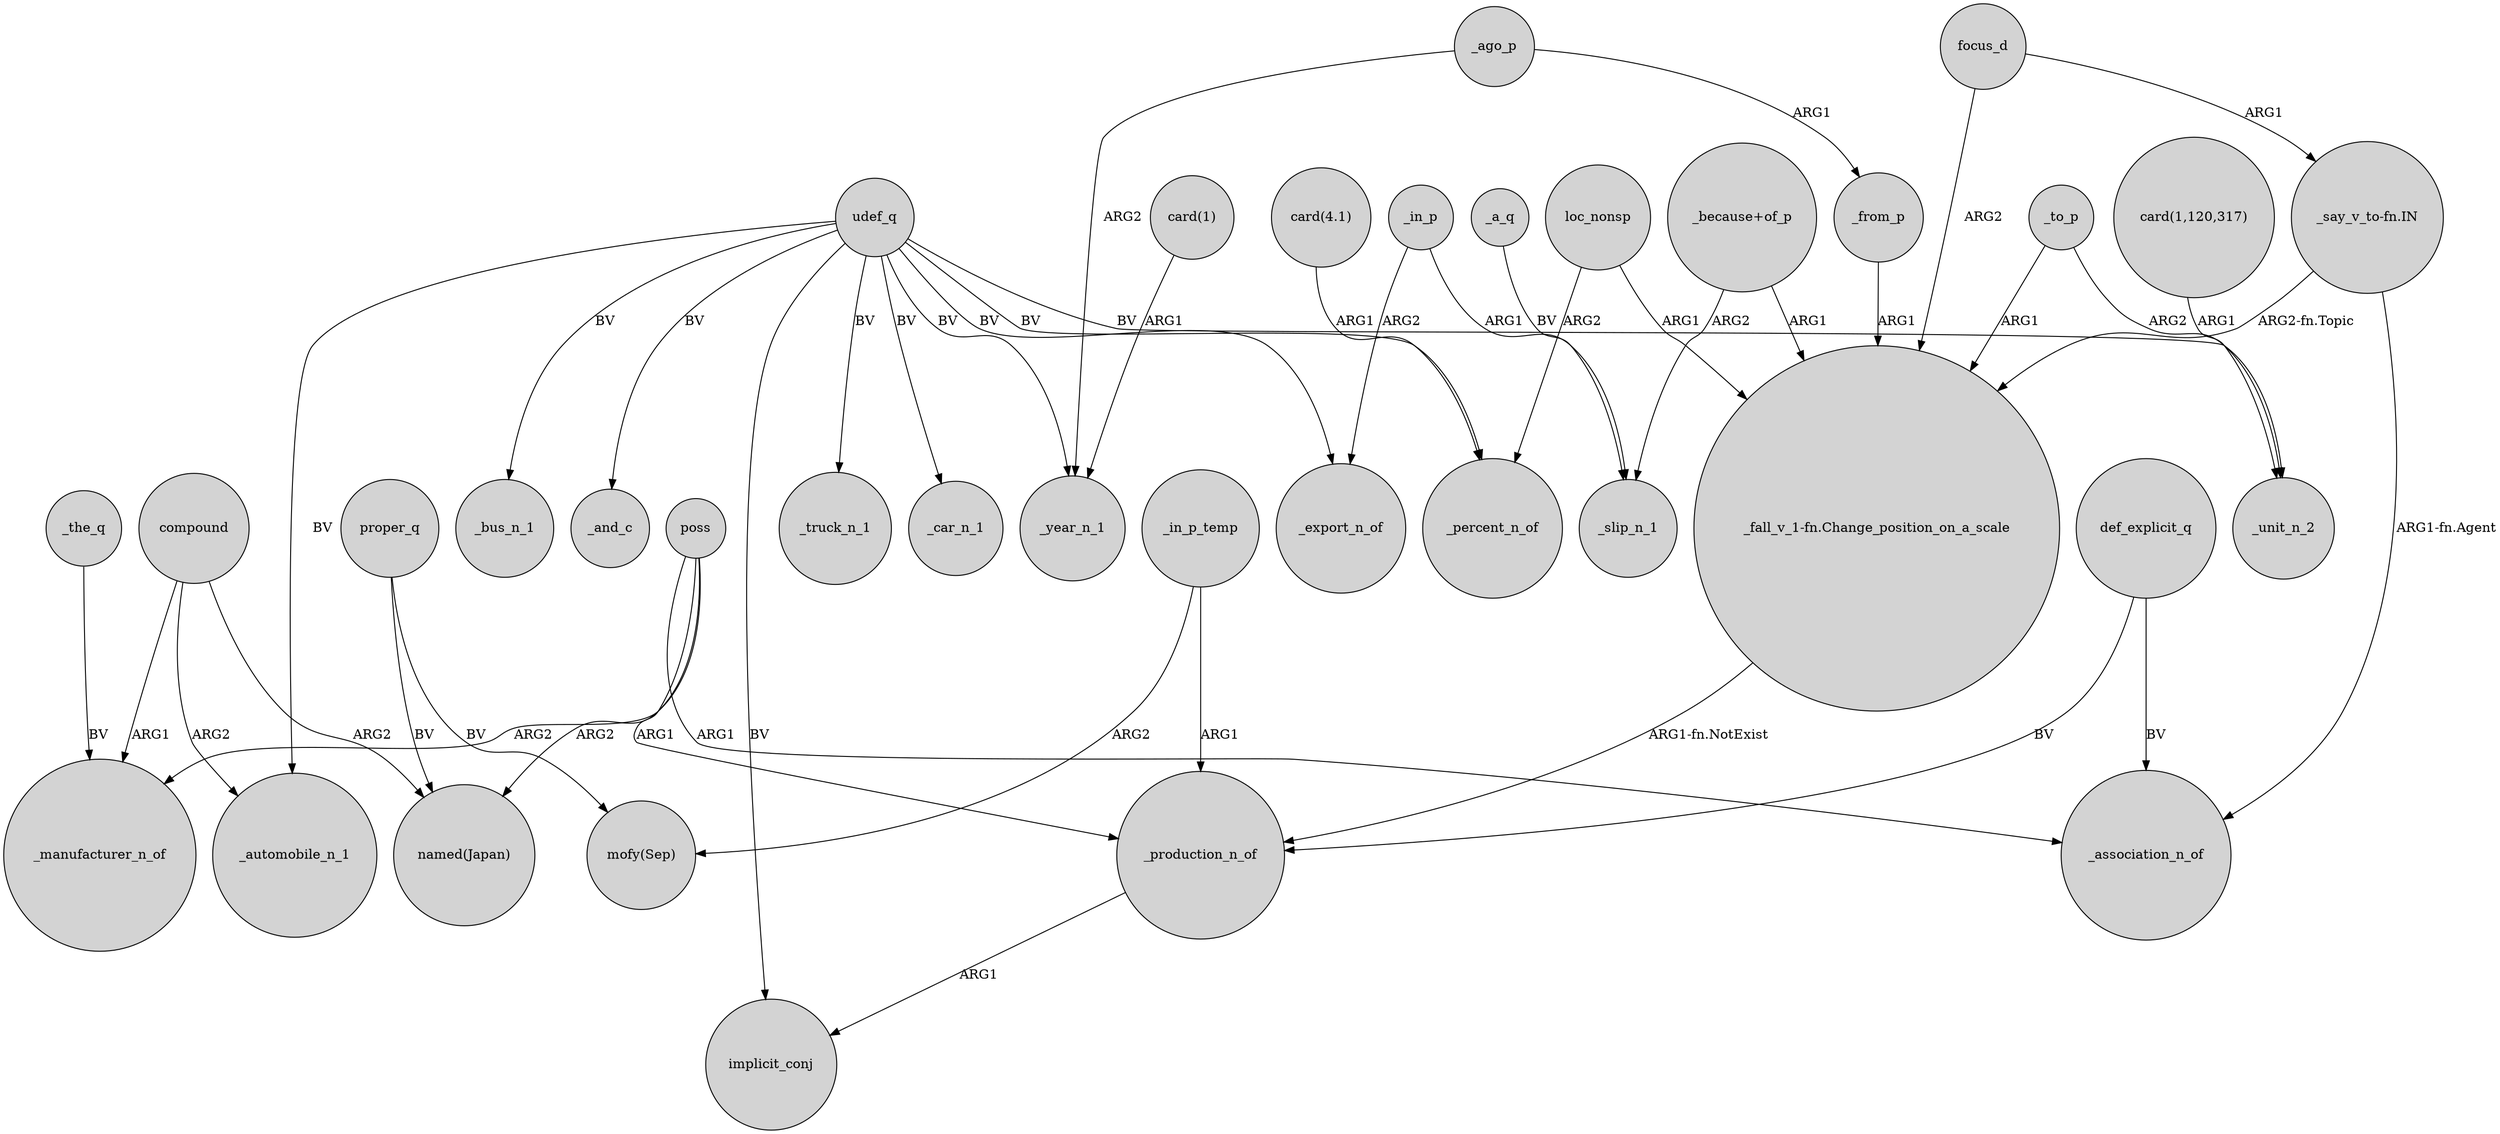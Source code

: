 digraph {
	node [shape=circle style=filled]
	compound -> _manufacturer_n_of [label=ARG1]
	focus_d -> "_fall_v_1-fn.Change_position_on_a_scale" [label=ARG2]
	_a_q -> _slip_n_1 [label=BV]
	_from_p -> "_fall_v_1-fn.Change_position_on_a_scale" [label=ARG1]
	udef_q -> _automobile_n_1 [label=BV]
	_in_p -> _slip_n_1 [label=ARG1]
	loc_nonsp -> "_fall_v_1-fn.Change_position_on_a_scale" [label=ARG1]
	proper_q -> "mofy(Sep)" [label=BV]
	"_because+of_p" -> "_fall_v_1-fn.Change_position_on_a_scale" [label=ARG1]
	compound -> "named(Japan)" [label=ARG2]
	udef_q -> implicit_conj [label=BV]
	proper_q -> "named(Japan)" [label=BV]
	"_because+of_p" -> _slip_n_1 [label=ARG2]
	poss -> _association_n_of [label=ARG1]
	"_say_v_to-fn.IN" -> "_fall_v_1-fn.Change_position_on_a_scale" [label="ARG2-fn.Topic"]
	_ago_p -> _year_n_1 [label=ARG2]
	poss -> "named(Japan)" [label=ARG2]
	udef_q -> _truck_n_1 [label=BV]
	"card(4.1)" -> _percent_n_of [label=ARG1]
	def_explicit_q -> _production_n_of [label=BV]
	poss -> _production_n_of [label=ARG1]
	_the_q -> _manufacturer_n_of [label=BV]
	compound -> _automobile_n_1 [label=ARG2]
	loc_nonsp -> _percent_n_of [label=ARG2]
	_in_p -> _export_n_of [label=ARG2]
	_ago_p -> _from_p [label=ARG1]
	udef_q -> _export_n_of [label=BV]
	_production_n_of -> implicit_conj [label=ARG1]
	"card(1)" -> _year_n_1 [label=ARG1]
	udef_q -> _car_n_1 [label=BV]
	"_fall_v_1-fn.Change_position_on_a_scale" -> _production_n_of [label="ARG1-fn.NotExist"]
	udef_q -> _bus_n_1 [label=BV]
	udef_q -> _year_n_1 [label=BV]
	"card(1,120,317)" -> _unit_n_2 [label=ARG1]
	poss -> _manufacturer_n_of [label=ARG2]
	udef_q -> _percent_n_of [label=BV]
	"_say_v_to-fn.IN" -> _association_n_of [label="ARG1-fn.Agent"]
	udef_q -> _unit_n_2 [label=BV]
	udef_q -> _and_c [label=BV]
	_in_p_temp -> "mofy(Sep)" [label=ARG2]
	_to_p -> _unit_n_2 [label=ARG2]
	_to_p -> "_fall_v_1-fn.Change_position_on_a_scale" [label=ARG1]
	_in_p_temp -> _production_n_of [label=ARG1]
	focus_d -> "_say_v_to-fn.IN" [label=ARG1]
	def_explicit_q -> _association_n_of [label=BV]
}

